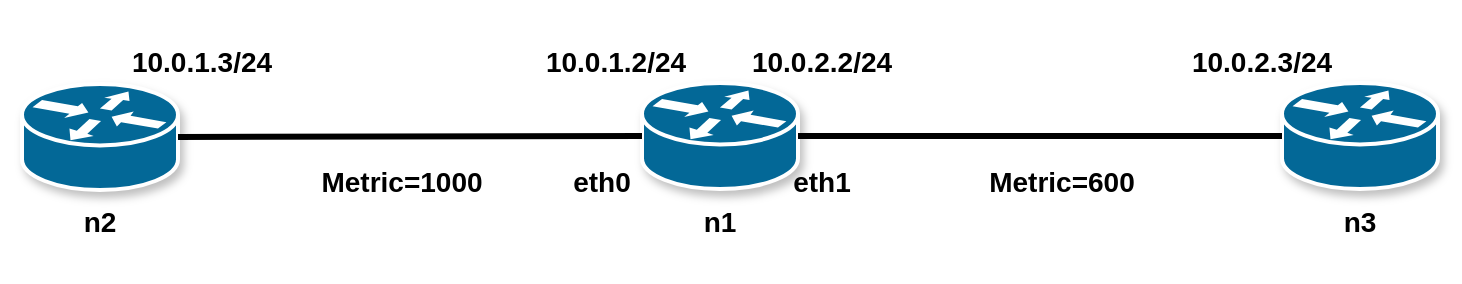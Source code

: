 <mxfile version="17.4.5" type="device"><diagram id="Zb60wGCWnQCI3kDgT0SI" name="Page-1"><mxGraphModel dx="1128" dy="937" grid="1" gridSize="10" guides="1" tooltips="1" connect="1" arrows="1" fold="1" page="1" pageScale="1" pageWidth="827" pageHeight="1169" math="0" shadow="0"><root><mxCell id="0"/><mxCell id="1" parent="0"/><mxCell id="U2gdTYRGMigjbz622yHX-1" value="" style="shape=mxgraph.cisco.routers.router;html=1;pointerEvents=1;dashed=0;fillColor=#036897;strokeColor=#ffffff;strokeWidth=2;verticalLabelPosition=bottom;verticalAlign=top;align=center;outlineConnect=0;shadow=1;" parent="1" vertex="1"><mxGeometry x="350" y="150.5" width="78" height="53" as="geometry"/></mxCell><mxCell id="U2gdTYRGMigjbz622yHX-2" value="" style="shape=mxgraph.cisco.routers.router;html=1;pointerEvents=1;dashed=0;fillColor=#036897;strokeColor=#ffffff;strokeWidth=2;verticalLabelPosition=bottom;verticalAlign=top;align=center;outlineConnect=0;shadow=1;" parent="1" vertex="1"><mxGeometry x="40" y="151" width="78" height="53" as="geometry"/></mxCell><mxCell id="U2gdTYRGMigjbz622yHX-3" value="" style="shape=mxgraph.cisco.routers.router;html=1;pointerEvents=1;dashed=0;fillColor=#036897;strokeColor=#ffffff;strokeWidth=2;verticalLabelPosition=bottom;verticalAlign=top;align=center;outlineConnect=0;shadow=1;" parent="1" vertex="1"><mxGeometry x="670" y="150.5" width="78" height="53" as="geometry"/></mxCell><mxCell id="U2gdTYRGMigjbz622yHX-4" value="" style="endArrow=none;html=1;rounded=0;strokeWidth=3;exitX=0;exitY=0.5;exitDx=0;exitDy=0;exitPerimeter=0;entryX=1;entryY=0.5;entryDx=0;entryDy=0;entryPerimeter=0;" parent="1" source="U2gdTYRGMigjbz622yHX-1" target="U2gdTYRGMigjbz622yHX-2" edge="1"><mxGeometry width="50" height="50" relative="1" as="geometry"><mxPoint x="380" y="280" as="sourcePoint"/><mxPoint x="430" y="230" as="targetPoint"/></mxGeometry></mxCell><mxCell id="U2gdTYRGMigjbz622yHX-5" value="" style="endArrow=none;html=1;rounded=0;strokeWidth=3;exitX=1;exitY=0.5;exitDx=0;exitDy=0;exitPerimeter=0;entryX=0;entryY=0.5;entryDx=0;entryDy=0;entryPerimeter=0;" parent="1" source="U2gdTYRGMigjbz622yHX-1" target="U2gdTYRGMigjbz622yHX-3" edge="1"><mxGeometry width="50" height="50" relative="1" as="geometry"><mxPoint x="308.64" y="167.8" as="sourcePoint"/><mxPoint x="479.36" y="107.2" as="targetPoint"/></mxGeometry></mxCell><mxCell id="U2gdTYRGMigjbz622yHX-6" value="&lt;font style=&quot;font-size: 14px&quot;&gt;&lt;b&gt;10.0.1.2&lt;/b&gt;&lt;/font&gt;&lt;font style=&quot;font-size: 14px&quot;&gt;&lt;b&gt;/24&lt;/b&gt;&lt;/font&gt;" style="text;html=1;strokeColor=none;fillColor=none;align=center;verticalAlign=middle;whiteSpace=wrap;rounded=0;" parent="1" vertex="1"><mxGeometry x="287" y="109.5" width="100" height="60" as="geometry"/></mxCell><mxCell id="U2gdTYRGMigjbz622yHX-7" value="&lt;font style=&quot;font-size: 14px&quot;&gt;&lt;b&gt;10.0.2.2/24&lt;/b&gt;&lt;/font&gt;" style="text;html=1;strokeColor=none;fillColor=none;align=center;verticalAlign=middle;whiteSpace=wrap;rounded=0;" parent="1" vertex="1"><mxGeometry x="390" y="110" width="100" height="60" as="geometry"/></mxCell><mxCell id="U2gdTYRGMigjbz622yHX-8" value="&lt;font style=&quot;font-size: 14px&quot;&gt;&lt;b&gt;10.0.2.3&lt;/b&gt;&lt;/font&gt;&lt;font style=&quot;font-size: 14px&quot;&gt;&lt;b&gt;/24&lt;/b&gt;&lt;/font&gt;" style="text;html=1;strokeColor=none;fillColor=none;align=center;verticalAlign=middle;whiteSpace=wrap;rounded=0;" parent="1" vertex="1"><mxGeometry x="610" y="109.5" width="100" height="60" as="geometry"/></mxCell><mxCell id="U2gdTYRGMigjbz622yHX-9" value="&lt;font style=&quot;font-size: 14px&quot;&gt;&lt;b&gt;10.0.1.3&lt;/b&gt;&lt;/font&gt;&lt;font style=&quot;font-size: 14px&quot;&gt;&lt;b&gt;/24&lt;/b&gt;&lt;/font&gt;" style="text;html=1;strokeColor=none;fillColor=none;align=center;verticalAlign=middle;whiteSpace=wrap;rounded=0;" parent="1" vertex="1"><mxGeometry x="80" y="110" width="100" height="60" as="geometry"/></mxCell><mxCell id="U2gdTYRGMigjbz622yHX-11" value="&lt;font style=&quot;font-size: 14px&quot;&gt;&lt;b&gt;n2&lt;/b&gt;&lt;/font&gt;" style="text;html=1;strokeColor=none;fillColor=none;align=center;verticalAlign=middle;whiteSpace=wrap;rounded=0;" parent="1" vertex="1"><mxGeometry x="29" y="190" width="100" height="60" as="geometry"/></mxCell><mxCell id="U2gdTYRGMigjbz622yHX-12" value="&lt;font style=&quot;font-size: 14px&quot;&gt;&lt;b&gt;n1&lt;/b&gt;&lt;/font&gt;" style="text;html=1;strokeColor=none;fillColor=none;align=center;verticalAlign=middle;whiteSpace=wrap;rounded=0;" parent="1" vertex="1"><mxGeometry x="339" y="189.5" width="100" height="60" as="geometry"/></mxCell><mxCell id="U2gdTYRGMigjbz622yHX-13" value="&lt;font style=&quot;font-size: 14px&quot;&gt;&lt;b&gt;n3&lt;/b&gt;&lt;/font&gt;" style="text;html=1;strokeColor=none;fillColor=none;align=center;verticalAlign=middle;whiteSpace=wrap;rounded=0;" parent="1" vertex="1"><mxGeometry x="659" y="189.5" width="100" height="60" as="geometry"/></mxCell><mxCell id="U2gdTYRGMigjbz622yHX-14" value="&lt;font style=&quot;font-size: 14px&quot;&gt;&lt;b&gt;Metric=600&lt;/b&gt;&lt;/font&gt;" style="text;html=1;strokeColor=none;fillColor=none;align=center;verticalAlign=middle;whiteSpace=wrap;rounded=0;" parent="1" vertex="1"><mxGeometry x="510" y="170" width="100" height="60" as="geometry"/></mxCell><mxCell id="U2gdTYRGMigjbz622yHX-15" value="&lt;font style=&quot;font-size: 14px&quot;&gt;&lt;b&gt;Metric=1000&lt;/b&gt;&lt;/font&gt;" style="text;html=1;strokeColor=none;fillColor=none;align=center;verticalAlign=middle;whiteSpace=wrap;rounded=0;" parent="1" vertex="1"><mxGeometry x="180" y="170" width="100" height="60" as="geometry"/></mxCell><mxCell id="U2gdTYRGMigjbz622yHX-16" value="&lt;font style=&quot;font-size: 14px&quot;&gt;&lt;b&gt;eth0&lt;/b&gt;&lt;/font&gt;" style="text;html=1;strokeColor=none;fillColor=none;align=center;verticalAlign=middle;whiteSpace=wrap;rounded=0;" parent="1" vertex="1"><mxGeometry x="280" y="170" width="100" height="60" as="geometry"/></mxCell><mxCell id="U2gdTYRGMigjbz622yHX-17" value="&lt;font style=&quot;font-size: 14px&quot;&gt;&lt;b&gt;eth1&lt;/b&gt;&lt;/font&gt;" style="text;html=1;strokeColor=none;fillColor=none;align=center;verticalAlign=middle;whiteSpace=wrap;rounded=0;" parent="1" vertex="1"><mxGeometry x="390" y="170" width="100" height="60" as="geometry"/></mxCell></root></mxGraphModel></diagram></mxfile>